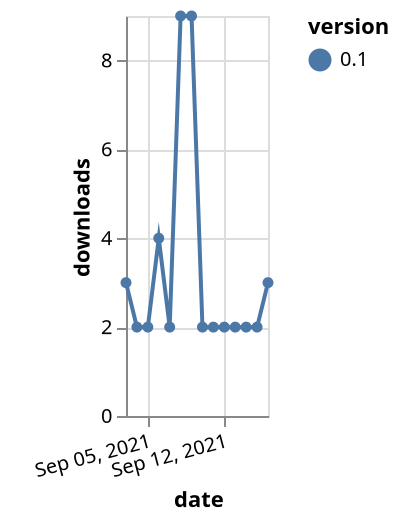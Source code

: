 {"$schema": "https://vega.github.io/schema/vega-lite/v5.json", "description": "A simple bar chart with embedded data.", "data": {"values": [{"date": "2021-09-03", "total": 3553, "delta": 3, "version": "0.1"}, {"date": "2021-09-04", "total": 3555, "delta": 2, "version": "0.1"}, {"date": "2021-09-05", "total": 3557, "delta": 2, "version": "0.1"}, {"date": "2021-09-06", "total": 3561, "delta": 4, "version": "0.1"}, {"date": "2021-09-07", "total": 3563, "delta": 2, "version": "0.1"}, {"date": "2021-09-08", "total": 3572, "delta": 9, "version": "0.1"}, {"date": "2021-09-09", "total": 3581, "delta": 9, "version": "0.1"}, {"date": "2021-09-10", "total": 3583, "delta": 2, "version": "0.1"}, {"date": "2021-09-11", "total": 3585, "delta": 2, "version": "0.1"}, {"date": "2021-09-12", "total": 3587, "delta": 2, "version": "0.1"}, {"date": "2021-09-13", "total": 3589, "delta": 2, "version": "0.1"}, {"date": "2021-09-14", "total": 3591, "delta": 2, "version": "0.1"}, {"date": "2021-09-15", "total": 3593, "delta": 2, "version": "0.1"}, {"date": "2021-09-16", "total": 3596, "delta": 3, "version": "0.1"}]}, "width": "container", "mark": {"type": "line", "point": {"filled": true}}, "encoding": {"x": {"field": "date", "type": "temporal", "timeUnit": "yearmonthdate", "title": "date", "axis": {"labelAngle": -15}}, "y": {"field": "delta", "type": "quantitative", "title": "downloads"}, "color": {"field": "version", "type": "nominal"}, "tooltip": {"field": "delta"}}}